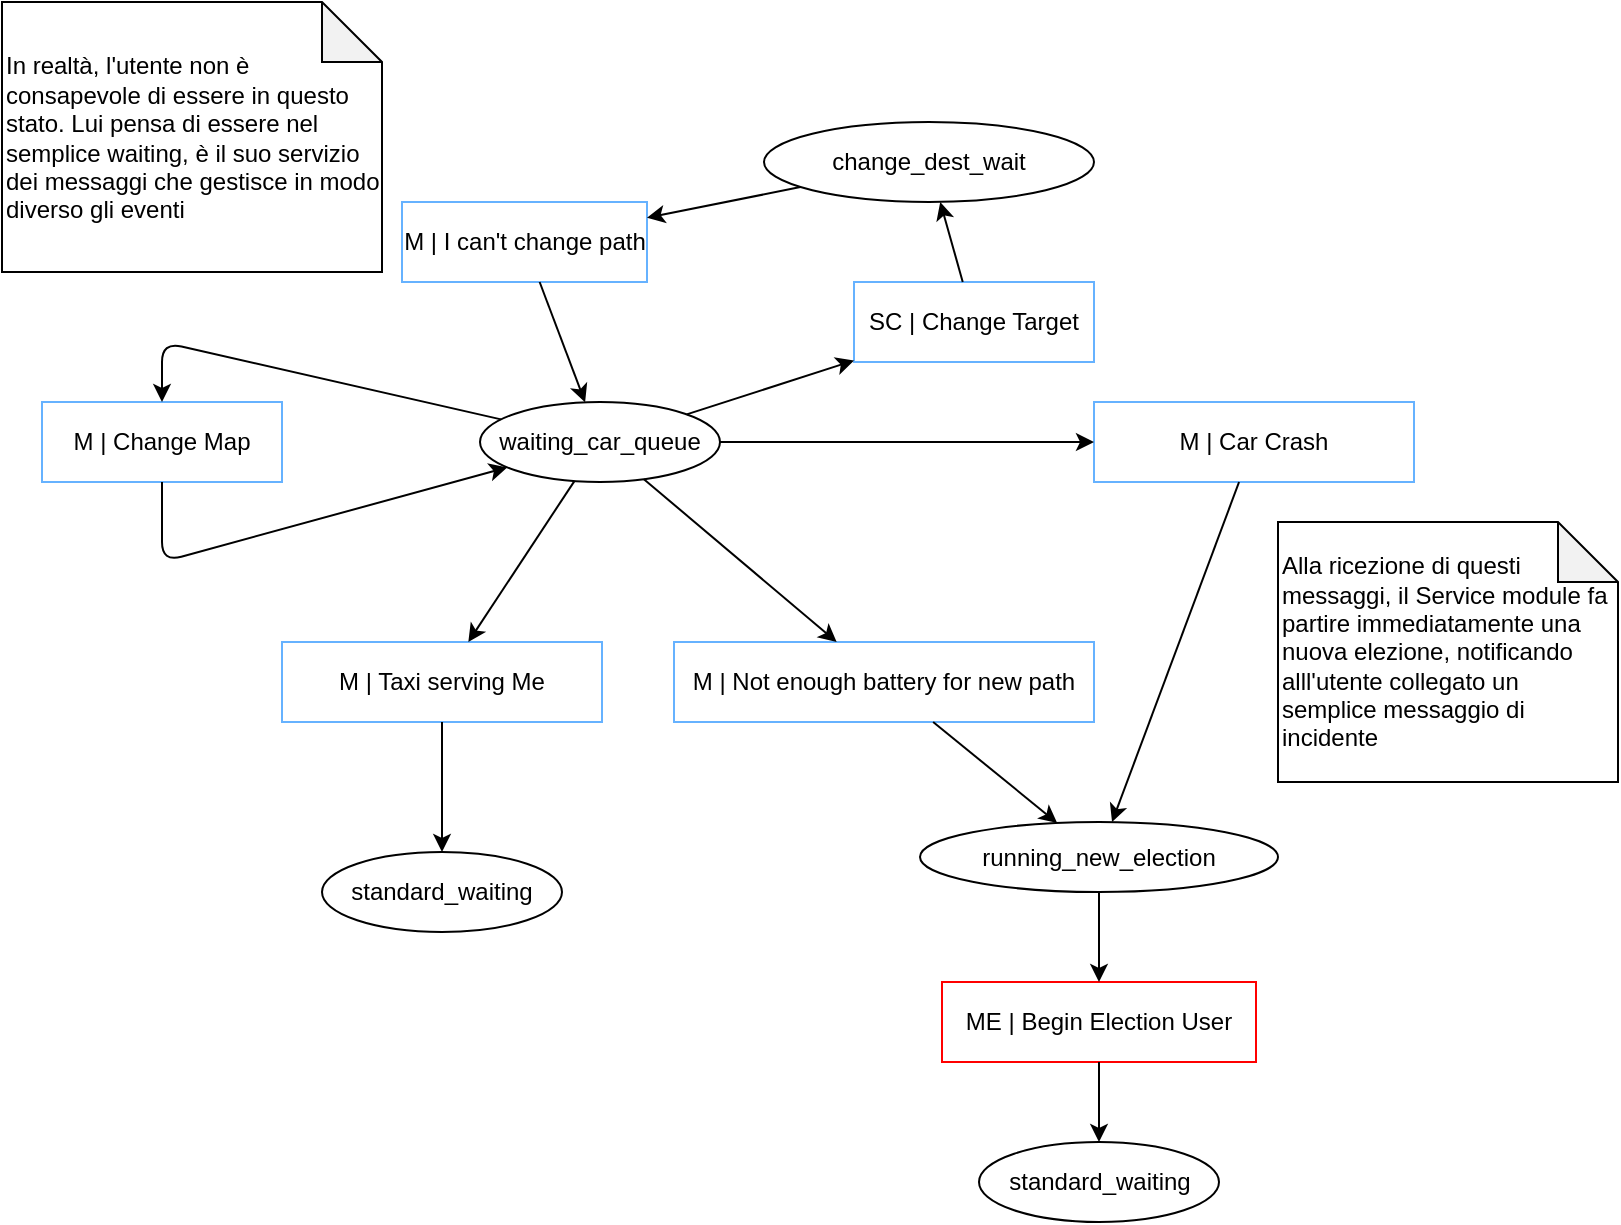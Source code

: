 <mxfile version="12.9.3" type="device"><diagram id="iaTn8lMCqEEovD2W0qhx" name="Page-1"><mxGraphModel dx="1422" dy="822" grid="1" gridSize="10" guides="1" tooltips="1" connect="1" arrows="1" fold="1" page="1" pageScale="1" pageWidth="827" pageHeight="1169" math="0" shadow="0"><root><mxCell id="0"/><mxCell id="1" parent="0"/><mxCell id="1sJgWW-LS810aWIQi-6f-5" value="M | Change Map" style="rounded=0;whiteSpace=wrap;html=1;strokeColor=#66B2FF;fillColor=none;" parent="1" vertex="1"><mxGeometry x="20" y="200" width="120" height="40" as="geometry"/></mxCell><mxCell id="1sJgWW-LS810aWIQi-6f-6" value="M | Car Crash" style="rounded=0;whiteSpace=wrap;html=1;strokeColor=#66B2FF;fillColor=none;" parent="1" vertex="1"><mxGeometry x="546" y="200" width="160" height="40" as="geometry"/></mxCell><mxCell id="1sJgWW-LS810aWIQi-6f-7" value="M | Not enough battery for new path" style="rounded=0;whiteSpace=wrap;html=1;strokeColor=#66B2FF;fillColor=none;" parent="1" vertex="1"><mxGeometry x="336" y="320" width="210" height="40" as="geometry"/></mxCell><mxCell id="1sJgWW-LS810aWIQi-6f-8" value="waiting_car_queue" style="ellipse;whiteSpace=wrap;html=1;" parent="1" vertex="1"><mxGeometry x="239" y="200" width="120" height="40" as="geometry"/></mxCell><mxCell id="1sJgWW-LS810aWIQi-6f-9" value="standard_waiting" style="ellipse;whiteSpace=wrap;html=1;strokeColor=#000000;fillColor=#ffffff;" parent="1" vertex="1"><mxGeometry x="160" y="425" width="120" height="40" as="geometry"/></mxCell><mxCell id="1sJgWW-LS810aWIQi-6f-10" value="M | Taxi serving Me" style="rounded=0;whiteSpace=wrap;html=1;strokeColor=#66B2FF;fillColor=none;" parent="1" vertex="1"><mxGeometry x="140" y="320" width="160" height="40" as="geometry"/></mxCell><mxCell id="1sJgWW-LS810aWIQi-6f-15" value="" style="endArrow=classic;html=1;" parent="1" source="1sJgWW-LS810aWIQi-6f-8" target="1sJgWW-LS810aWIQi-6f-10" edge="1"><mxGeometry width="50" height="50" relative="1" as="geometry"><mxPoint x="450" y="180" as="sourcePoint"/><mxPoint x="500" y="130" as="targetPoint"/></mxGeometry></mxCell><mxCell id="1sJgWW-LS810aWIQi-6f-16" value="" style="endArrow=classic;html=1;" parent="1" source="1sJgWW-LS810aWIQi-6f-10" target="1sJgWW-LS810aWIQi-6f-9" edge="1"><mxGeometry width="50" height="50" relative="1" as="geometry"><mxPoint x="60" y="440" as="sourcePoint"/><mxPoint x="110" y="390" as="targetPoint"/></mxGeometry></mxCell><mxCell id="1sJgWW-LS810aWIQi-6f-17" value="" style="endArrow=classic;html=1;" parent="1" source="1sJgWW-LS810aWIQi-6f-8" target="1sJgWW-LS810aWIQi-6f-6" edge="1"><mxGeometry width="50" height="50" relative="1" as="geometry"><mxPoint x="380" y="300" as="sourcePoint"/><mxPoint x="430" y="250" as="targetPoint"/></mxGeometry></mxCell><mxCell id="1sJgWW-LS810aWIQi-6f-18" value="" style="endArrow=classic;html=1;" parent="1" source="1sJgWW-LS810aWIQi-6f-8" target="1sJgWW-LS810aWIQi-6f-5" edge="1"><mxGeometry width="50" height="50" relative="1" as="geometry"><mxPoint x="-50" y="280" as="sourcePoint"/><mxPoint y="230" as="targetPoint"/><Array as="points"><mxPoint x="80" y="170"/></Array></mxGeometry></mxCell><mxCell id="1sJgWW-LS810aWIQi-6f-19" value="" style="endArrow=classic;html=1;" parent="1" source="1sJgWW-LS810aWIQi-6f-5" target="1sJgWW-LS810aWIQi-6f-8" edge="1"><mxGeometry width="50" height="50" relative="1" as="geometry"><mxPoint x="60" y="160" as="sourcePoint"/><mxPoint x="110" y="110" as="targetPoint"/><Array as="points"><mxPoint x="80" y="280"/></Array></mxGeometry></mxCell><mxCell id="1sJgWW-LS810aWIQi-6f-20" value="running_new_election" style="ellipse;whiteSpace=wrap;html=1;strokeColor=#000000;fillColor=#ffffff;" parent="1" vertex="1"><mxGeometry x="459" y="410" width="179" height="35" as="geometry"/></mxCell><mxCell id="1sJgWW-LS810aWIQi-6f-23" value="" style="endArrow=classic;html=1;" parent="1" source="1sJgWW-LS810aWIQi-6f-8" target="1sJgWW-LS810aWIQi-6f-7" edge="1"><mxGeometry width="50" height="50" relative="1" as="geometry"><mxPoint x="450" y="420" as="sourcePoint"/><mxPoint x="500" y="370" as="targetPoint"/></mxGeometry></mxCell><mxCell id="1sJgWW-LS810aWIQi-6f-24" value="" style="endArrow=classic;html=1;" parent="1" source="1sJgWW-LS810aWIQi-6f-7" target="1sJgWW-LS810aWIQi-6f-20" edge="1"><mxGeometry width="50" height="50" relative="1" as="geometry"><mxPoint x="510" y="410" as="sourcePoint"/><mxPoint x="560" y="350" as="targetPoint"/></mxGeometry></mxCell><mxCell id="1sJgWW-LS810aWIQi-6f-25" value="" style="endArrow=classic;html=1;" parent="1" source="1sJgWW-LS810aWIQi-6f-6" target="1sJgWW-LS810aWIQi-6f-20" edge="1"><mxGeometry width="50" height="50" relative="1" as="geometry"><mxPoint x="540" y="360" as="sourcePoint"/><mxPoint x="590" y="310" as="targetPoint"/></mxGeometry></mxCell><mxCell id="vy_-F17APhwF7p3rAegx-1" value="ME | Begin Election User" style="rounded=0;whiteSpace=wrap;html=1;fillColor=none;strokeColor=#FF0000;" vertex="1" parent="1"><mxGeometry x="470" y="490" width="157" height="40" as="geometry"/></mxCell><mxCell id="vy_-F17APhwF7p3rAegx-2" value="" style="endArrow=classic;html=1;" edge="1" parent="1" source="1sJgWW-LS810aWIQi-6f-20" target="vy_-F17APhwF7p3rAegx-1"><mxGeometry width="50" height="50" relative="1" as="geometry"><mxPoint x="569" y="650" as="sourcePoint"/><mxPoint x="619" y="600" as="targetPoint"/></mxGeometry></mxCell><mxCell id="vy_-F17APhwF7p3rAegx-4" value="standard_waiting" style="ellipse;whiteSpace=wrap;html=1;strokeColor=#000000;fillColor=#ffffff;" vertex="1" parent="1"><mxGeometry x="488.5" y="570" width="120" height="40" as="geometry"/></mxCell><mxCell id="vy_-F17APhwF7p3rAegx-5" value="" style="endArrow=classic;html=1;" edge="1" parent="1" source="vy_-F17APhwF7p3rAegx-1" target="vy_-F17APhwF7p3rAegx-4"><mxGeometry width="50" height="50" relative="1" as="geometry"><mxPoint x="519" y="660" as="sourcePoint"/><mxPoint x="569" y="610" as="targetPoint"/></mxGeometry></mxCell><mxCell id="vy_-F17APhwF7p3rAegx-6" value="Alla ricezione di questi messaggi, il Service module fa partire immediatamente una nuova elezione, notificando alll'utente collegato un semplice messaggio di incidente" style="shape=note;whiteSpace=wrap;html=1;backgroundOutline=1;darkOpacity=0.05;align=left;" vertex="1" parent="1"><mxGeometry x="638" y="260" width="170" height="130" as="geometry"/></mxCell><mxCell id="vy_-F17APhwF7p3rAegx-8" value="change_dest_wait" style="ellipse;whiteSpace=wrap;html=1;strokeColor=#000000;fillColor=#ffffff;" vertex="1" parent="1"><mxGeometry x="381" y="60" width="165" height="40" as="geometry"/></mxCell><mxCell id="vy_-F17APhwF7p3rAegx-9" value="SC | Change Target" style="rounded=0;whiteSpace=wrap;html=1;strokeColor=#66B2FF;fillColor=none;" vertex="1" parent="1"><mxGeometry x="426" y="140" width="120" height="40" as="geometry"/></mxCell><mxCell id="vy_-F17APhwF7p3rAegx-10" value="M | I can't change path" style="rounded=0;whiteSpace=wrap;html=1;strokeColor=#66B2FF;fillColor=none;" vertex="1" parent="1"><mxGeometry x="200" y="100" width="122.5" height="40" as="geometry"/></mxCell><mxCell id="vy_-F17APhwF7p3rAegx-11" value="" style="endArrow=classic;html=1;" edge="1" parent="1" source="1sJgWW-LS810aWIQi-6f-8" target="vy_-F17APhwF7p3rAegx-9"><mxGeometry width="50" height="50" relative="1" as="geometry"><mxPoint x="560" y="170" as="sourcePoint"/><mxPoint x="610" y="120" as="targetPoint"/></mxGeometry></mxCell><mxCell id="vy_-F17APhwF7p3rAegx-12" value="" style="endArrow=classic;html=1;" edge="1" parent="1" source="vy_-F17APhwF7p3rAegx-9" target="vy_-F17APhwF7p3rAegx-8"><mxGeometry width="50" height="50" relative="1" as="geometry"><mxPoint x="560" y="160" as="sourcePoint"/><mxPoint x="610" y="110" as="targetPoint"/></mxGeometry></mxCell><mxCell id="vy_-F17APhwF7p3rAegx-13" value="" style="endArrow=classic;html=1;" edge="1" parent="1" source="vy_-F17APhwF7p3rAegx-8" target="vy_-F17APhwF7p3rAegx-10"><mxGeometry width="50" height="50" relative="1" as="geometry"><mxPoint x="310" y="110" as="sourcePoint"/><mxPoint x="360" y="60" as="targetPoint"/></mxGeometry></mxCell><mxCell id="vy_-F17APhwF7p3rAegx-15" value="" style="endArrow=classic;html=1;" edge="1" parent="1" source="vy_-F17APhwF7p3rAegx-10" target="1sJgWW-LS810aWIQi-6f-8"><mxGeometry width="50" height="50" relative="1" as="geometry"><mxPoint x="280" y="210" as="sourcePoint"/><mxPoint x="330" y="160" as="targetPoint"/></mxGeometry></mxCell><mxCell id="vy_-F17APhwF7p3rAegx-16" value="In realtà, l'utente non è consapevole di essere in questo stato. Lui pensa di essere nel semplice waiting, è il suo servizio dei messaggi che gestisce in modo diverso gli eventi" style="shape=note;whiteSpace=wrap;html=1;backgroundOutline=1;darkOpacity=0.05;align=left;" vertex="1" parent="1"><mxGeometry width="190" height="135" as="geometry"/></mxCell></root></mxGraphModel></diagram></mxfile>